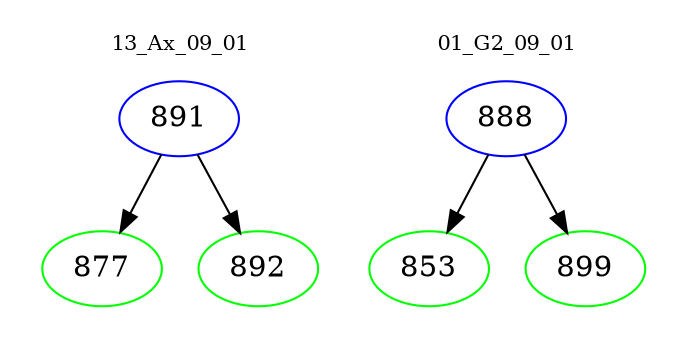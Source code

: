digraph{
subgraph cluster_0 {
color = white
label = "13_Ax_09_01";
fontsize=10;
T0_891 [label="891", color="blue"]
T0_891 -> T0_877 [color="black"]
T0_877 [label="877", color="green"]
T0_891 -> T0_892 [color="black"]
T0_892 [label="892", color="green"]
}
subgraph cluster_1 {
color = white
label = "01_G2_09_01";
fontsize=10;
T1_888 [label="888", color="blue"]
T1_888 -> T1_853 [color="black"]
T1_853 [label="853", color="green"]
T1_888 -> T1_899 [color="black"]
T1_899 [label="899", color="green"]
}
}
